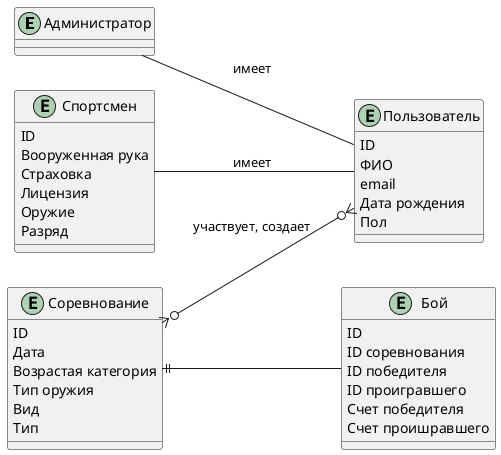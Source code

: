 @startuml er

left to right direction

entity Администратор {}
entity Спортсмен {
    ID
    Вооруженная рука
    Страховка
    Лицензия
    Оружие
    Разряд
}

entity Пользователь {
    ID 
    ФИО
    email
    Дата рождения
    Пол
}

entity Соревнование {
    ID
    Дата
    Возрастая категория
    Тип оружия
    Вид
    Тип
}

entity Бой {
    ID 
    ID соревнования
    ID победителя
    ID проигравшего
    Счет победителя
    Счет проишравшего
}

Соревнование ||-- Бой

Соревнование }o--o{ Пользователь : участвует, создает
Спортсмен -- Пользователь: имеет
Администратор -- Пользователь: имеет

@enduml